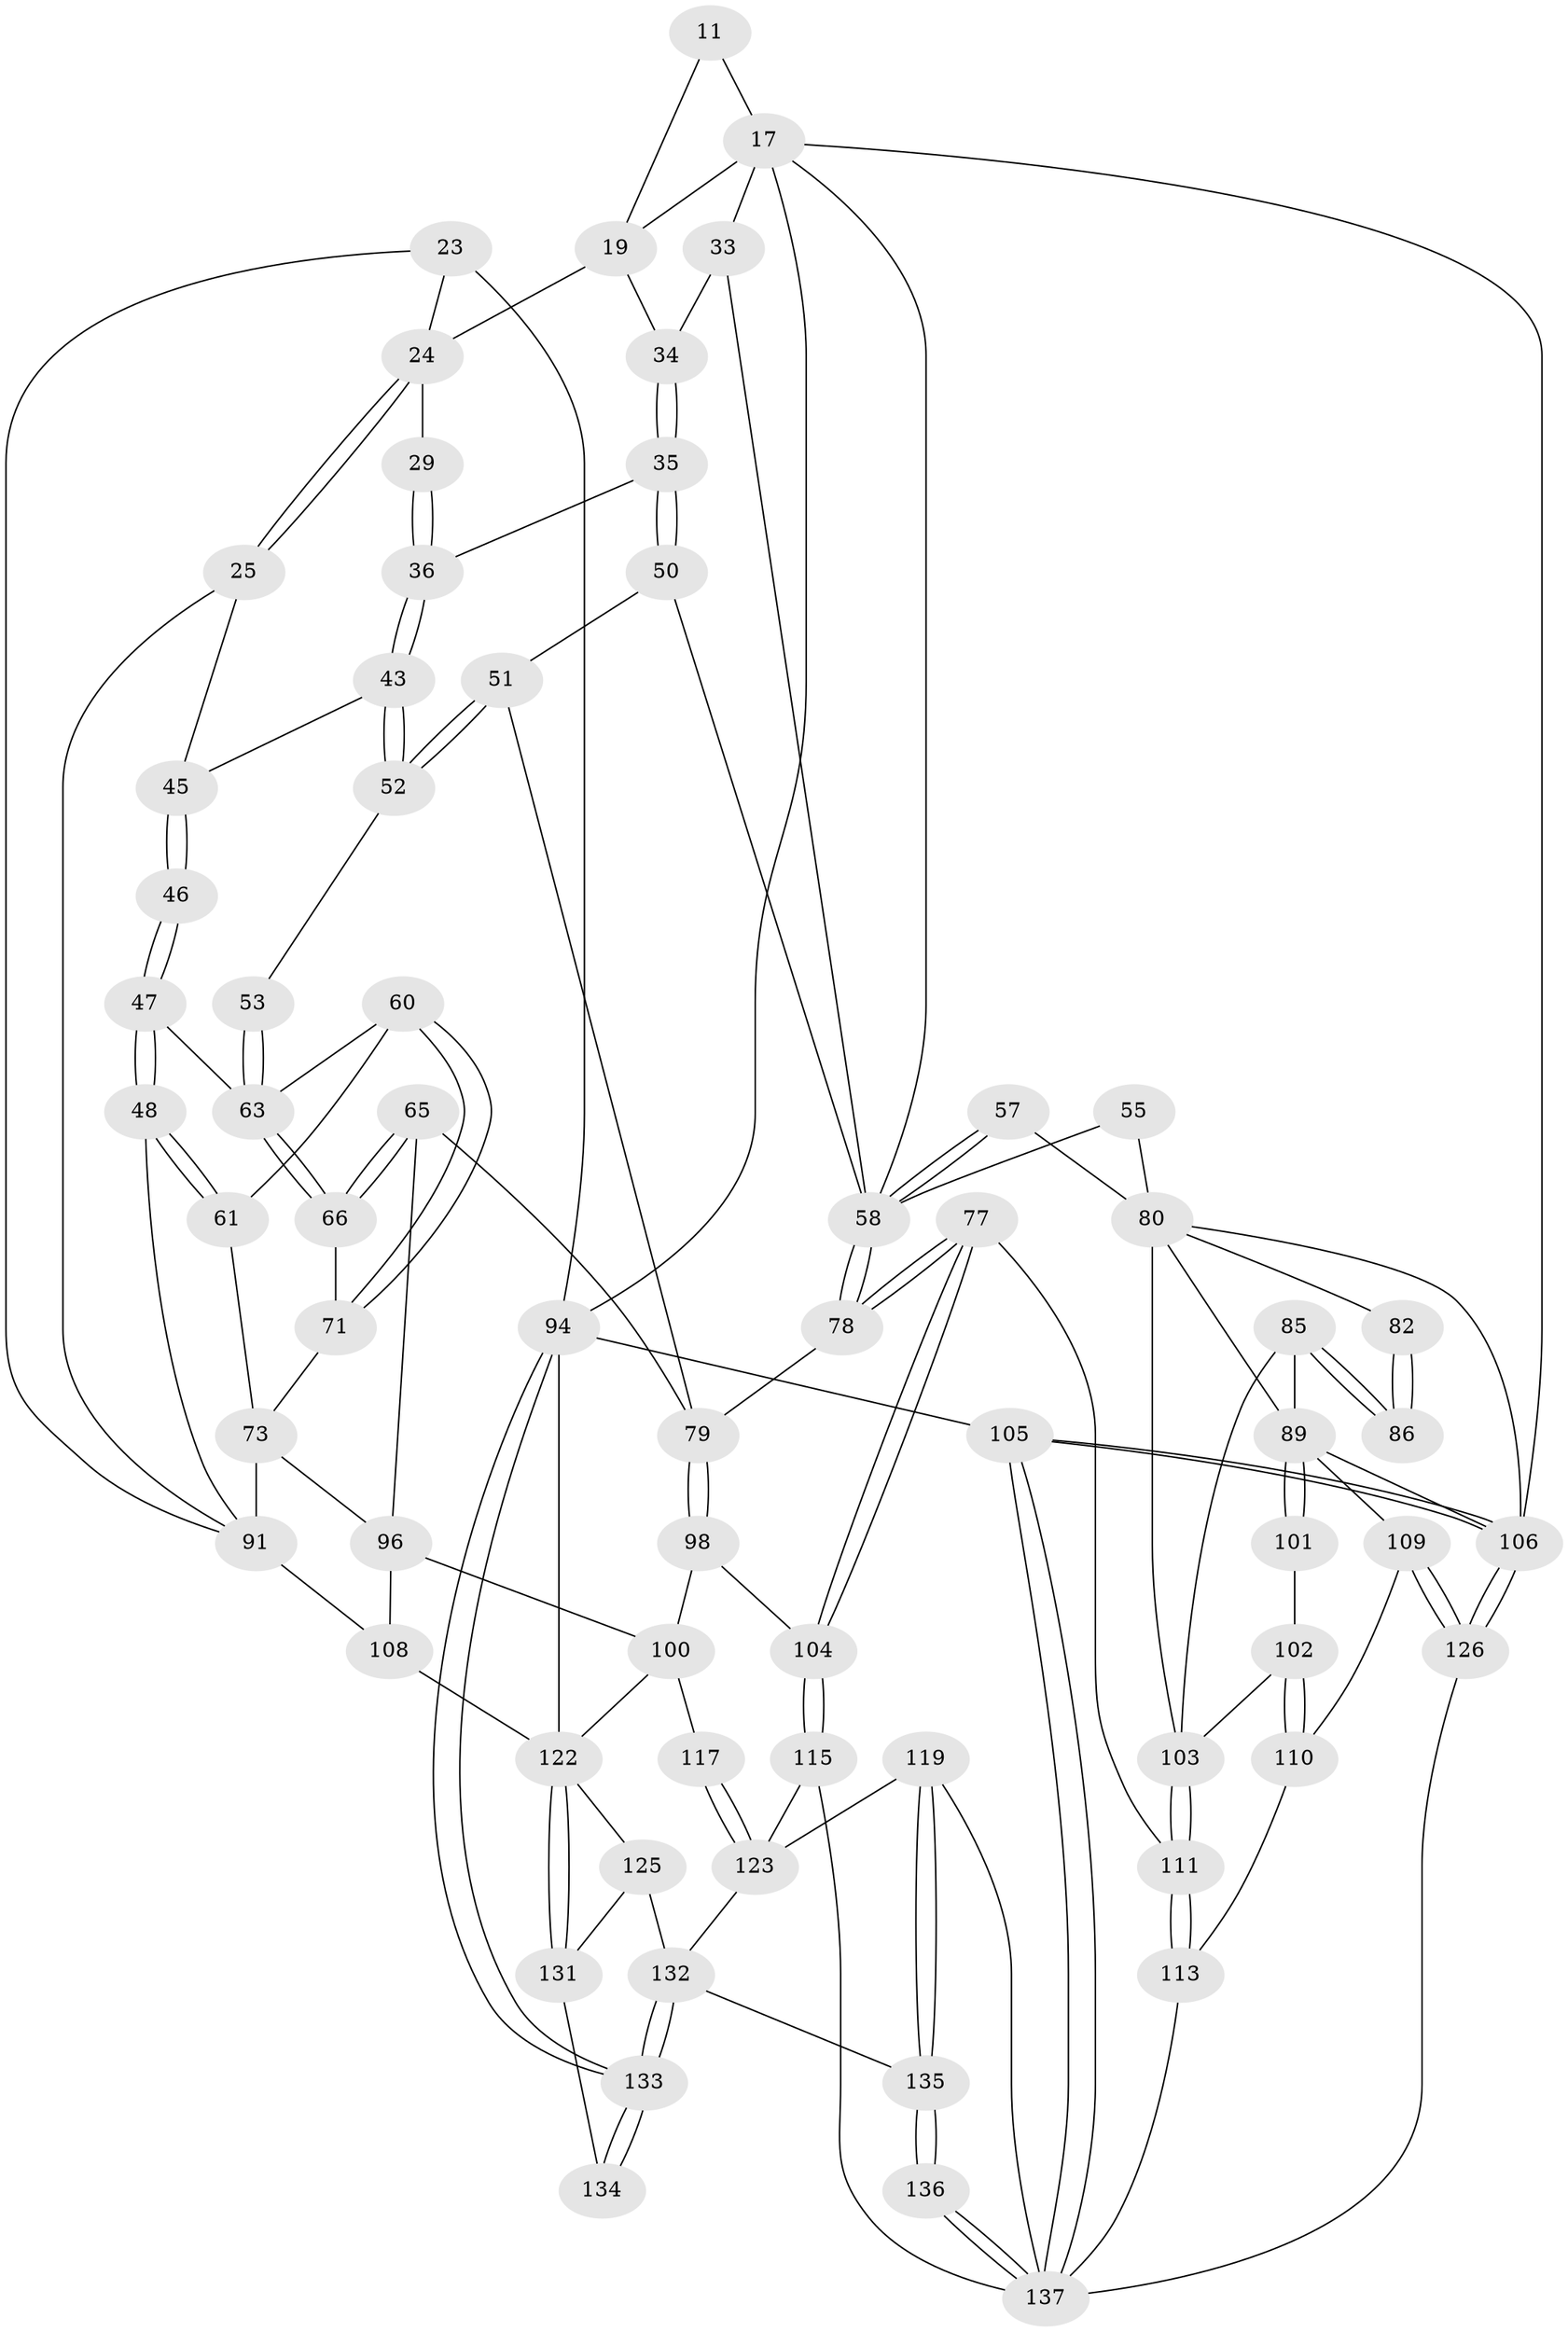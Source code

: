 // original degree distribution, {3: 0.029197080291970802, 4: 0.22627737226277372, 6: 0.23357664233576642, 5: 0.5109489051094891}
// Generated by graph-tools (version 1.1) at 2025/59/03/09/25 04:59:54]
// undirected, 68 vertices, 151 edges
graph export_dot {
graph [start="1"]
  node [color=gray90,style=filled];
  11 [pos="+0.4248765507080908+0.01785222238986094",super="+2"];
  17 [pos="+0.741205416432922+0.2799219431261007",super="+16+13+3+15"];
  19 [pos="+0.365205202301063+0.2642863127944045",super="+18+12"];
  23 [pos="+0+0.21679455790558083",super="+10"];
  24 [pos="+0.1841956884527509+0.3529018460127379",super="+9+20"];
  25 [pos="+0.17531957811283475+0.3665198504188723"];
  29 [pos="+0.2778806931158517+0.3317949346087222"];
  33 [pos="+0.5236368816303755+0.3964520491145226",super="+21"];
  34 [pos="+0.4153446029079915+0.400534059299413",super="+22"];
  35 [pos="+0.40601794199089897+0.4243341184045157"];
  36 [pos="+0.3111313310042471+0.4197025353174863"];
  43 [pos="+0.2982274380705543+0.44597856645044043"];
  45 [pos="+0.19920178542611724+0.40753338745672996",super="+44"];
  46 [pos="+0.22048673102829525+0.4750589306097059"];
  47 [pos="+0.21815394339809088+0.484725468934334"];
  48 [pos="+0.09801275294544586+0.45452799040937786"];
  50 [pos="+0.43279184102981166+0.5379022760557159"];
  51 [pos="+0.42150445728767344+0.5439530228104386"];
  52 [pos="+0.3094140694808895+0.49033818005605867"];
  53 [pos="+0.2753359239068952+0.5195096095540691"];
  55 [pos="+0.6646675074183462+0.5237243685099977",super="+42"];
  57 [pos="+0.587022263546944+0.5615169342955821"];
  58 [pos="+0.5111212007191878+0.561648122169379",super="+49+56"];
  60 [pos="+0.15712209541353225+0.5401819895974663"];
  61 [pos="+0.1561828206793861+0.5394391929064501"];
  63 [pos="+0.2677029552499417+0.58641619742807",super="+59+54"];
  65 [pos="+0.31154794059502877+0.659313423178013"];
  66 [pos="+0.2733593280925754+0.6208630527338213"];
  71 [pos="+0.1653314885402369+0.597691209704855"];
  73 [pos="+0.07557934853204316+0.6479213304396823",super="+72+62"];
  77 [pos="+0.5684870068363875+0.7522372483938252"];
  78 [pos="+0.5362673696324647+0.6975296691771518"];
  79 [pos="+0.3311595120105034+0.670893280119291",super="+64"];
  80 [pos="+0.9364770911959771+0.5941776921798085",super="+40+41+68+69+67"];
  82 [pos="+0.8903907260740462+0.6014847776562591",super="+81"];
  85 [pos="+0.793459415124765+0.7024303183876657"];
  86 [pos="+0.7812688043766348+0.678477374944073"];
  89 [pos="+0.9346746270497166+0.7868217861086155",super="+88+83+84"];
  91 [pos="+0+0.7147009718435915",super="+74+28+27"];
  94 [pos="+0+1",super="+5"];
  96 [pos="+0.1182646006299004+0.7206769051077848",super="+95"];
  98 [pos="+0.36066516163342804+0.7582829328841948"];
  100 [pos="+0.22872149377633932+0.8217156371127335",super="+99"];
  101 [pos="+0.8185703306972174+0.7443340197885656"];
  102 [pos="+0.8016792660999819+0.7761704734687107"];
  103 [pos="+0.7337817194675111+0.8089054893836469",super="+90+75"];
  104 [pos="+0.5552006422258279+0.7707728482004638"];
  105 [pos="+1+1",super="+38"];
  106 [pos="+1+1",super="+87+70"];
  108 [pos="+0.11035262876142775+0.7946786325943548",super="+92+97"];
  109 [pos="+0.8977098472166996+0.8747846045745628"];
  110 [pos="+0.8109828977759439+0.8644731113877298"];
  111 [pos="+0.7058717253520881+0.8505667160943536",super="+76"];
  113 [pos="+0.7077821215870792+0.8583851731851992",super="+112"];
  115 [pos="+0.5533696206238159+0.7775536385250724"];
  117 [pos="+0.35456215922553624+0.9139696596848297"];
  119 [pos="+0.548467899030439+0.9219325132780727"];
  122 [pos="+0+0.9950321622278024",super="+93+121"];
  123 [pos="+0.35482632440421163+0.925810398432082",super="+120+116"];
  125 [pos="+0.13187714981172774+0.8577334140853695"];
  126 [pos="+0.8843749218075388+0.9506792562301152"];
  131 [pos="+0.061431341338926825+0.9532727460585799",super="+130"];
  132 [pos="+0.34619533830751564+1",super="+124"];
  133 [pos="+0.23029838232891747+1"];
  134 [pos="+0.13363155641008595+0.9853893060287318"];
  135 [pos="+0.3533707760945154+1"];
  136 [pos="+0.6408308647609352+1"];
  137 [pos="+0.8509997070434728+1",super="+127+129"];
  11 -- 17 [weight=2];
  11 -- 19 [weight=2];
  17 -- 94 [weight=2];
  17 -- 106;
  17 -- 58;
  17 -- 33;
  17 -- 19;
  19 -- 34;
  19 -- 24 [weight=2];
  23 -- 94 [weight=2];
  23 -- 91;
  23 -- 24;
  24 -- 25;
  24 -- 25;
  24 -- 29 [weight=2];
  25 -- 45;
  25 -- 91;
  29 -- 36;
  29 -- 36;
  33 -- 34 [weight=2];
  33 -- 58;
  34 -- 35;
  34 -- 35;
  35 -- 36;
  35 -- 50;
  35 -- 50;
  36 -- 43;
  36 -- 43;
  43 -- 52;
  43 -- 52;
  43 -- 45;
  45 -- 46 [weight=2];
  45 -- 46;
  46 -- 47;
  46 -- 47;
  47 -- 48;
  47 -- 48;
  47 -- 63;
  48 -- 61;
  48 -- 61;
  48 -- 91;
  50 -- 51;
  50 -- 58;
  51 -- 52;
  51 -- 52;
  51 -- 79;
  52 -- 53;
  53 -- 63 [weight=2];
  53 -- 63;
  55 -- 80 [weight=2];
  55 -- 58 [weight=2];
  57 -- 58 [weight=2];
  57 -- 58;
  57 -- 80;
  58 -- 78;
  58 -- 78;
  60 -- 61;
  60 -- 71;
  60 -- 71;
  60 -- 63;
  61 -- 73;
  63 -- 66;
  63 -- 66;
  65 -- 66;
  65 -- 66;
  65 -- 96;
  65 -- 79;
  66 -- 71;
  71 -- 73;
  73 -- 91 [weight=2];
  73 -- 96;
  77 -- 78;
  77 -- 78;
  77 -- 104;
  77 -- 104;
  77 -- 111;
  78 -- 79;
  79 -- 98;
  79 -- 98;
  80 -- 106;
  80 -- 89;
  80 -- 82;
  80 -- 103;
  82 -- 86 [weight=2];
  82 -- 86;
  85 -- 86;
  85 -- 86;
  85 -- 89;
  85 -- 103;
  89 -- 101 [weight=2];
  89 -- 101;
  89 -- 106;
  89 -- 109;
  91 -- 108 [weight=2];
  94 -- 133;
  94 -- 133;
  94 -- 105 [weight=2];
  94 -- 122;
  96 -- 108;
  96 -- 100;
  98 -- 104;
  98 -- 100;
  100 -- 117;
  100 -- 122;
  101 -- 102;
  102 -- 103;
  102 -- 110;
  102 -- 110;
  103 -- 111 [weight=2];
  103 -- 111;
  104 -- 115;
  104 -- 115;
  105 -- 106 [weight=3];
  105 -- 106;
  105 -- 137;
  105 -- 137;
  106 -- 126;
  106 -- 126;
  108 -- 122 [weight=2];
  109 -- 110;
  109 -- 126;
  109 -- 126;
  110 -- 113;
  111 -- 113;
  111 -- 113;
  113 -- 137 [weight=2];
  115 -- 123;
  115 -- 137;
  117 -- 123 [weight=2];
  117 -- 123;
  119 -- 135;
  119 -- 135;
  119 -- 123;
  119 -- 137;
  122 -- 131;
  122 -- 131;
  122 -- 125;
  123 -- 132;
  125 -- 131;
  125 -- 132;
  126 -- 137;
  131 -- 134 [weight=2];
  132 -- 133;
  132 -- 133;
  132 -- 135;
  133 -- 134;
  133 -- 134;
  135 -- 136;
  135 -- 136;
  136 -- 137 [weight=2];
  136 -- 137;
}
